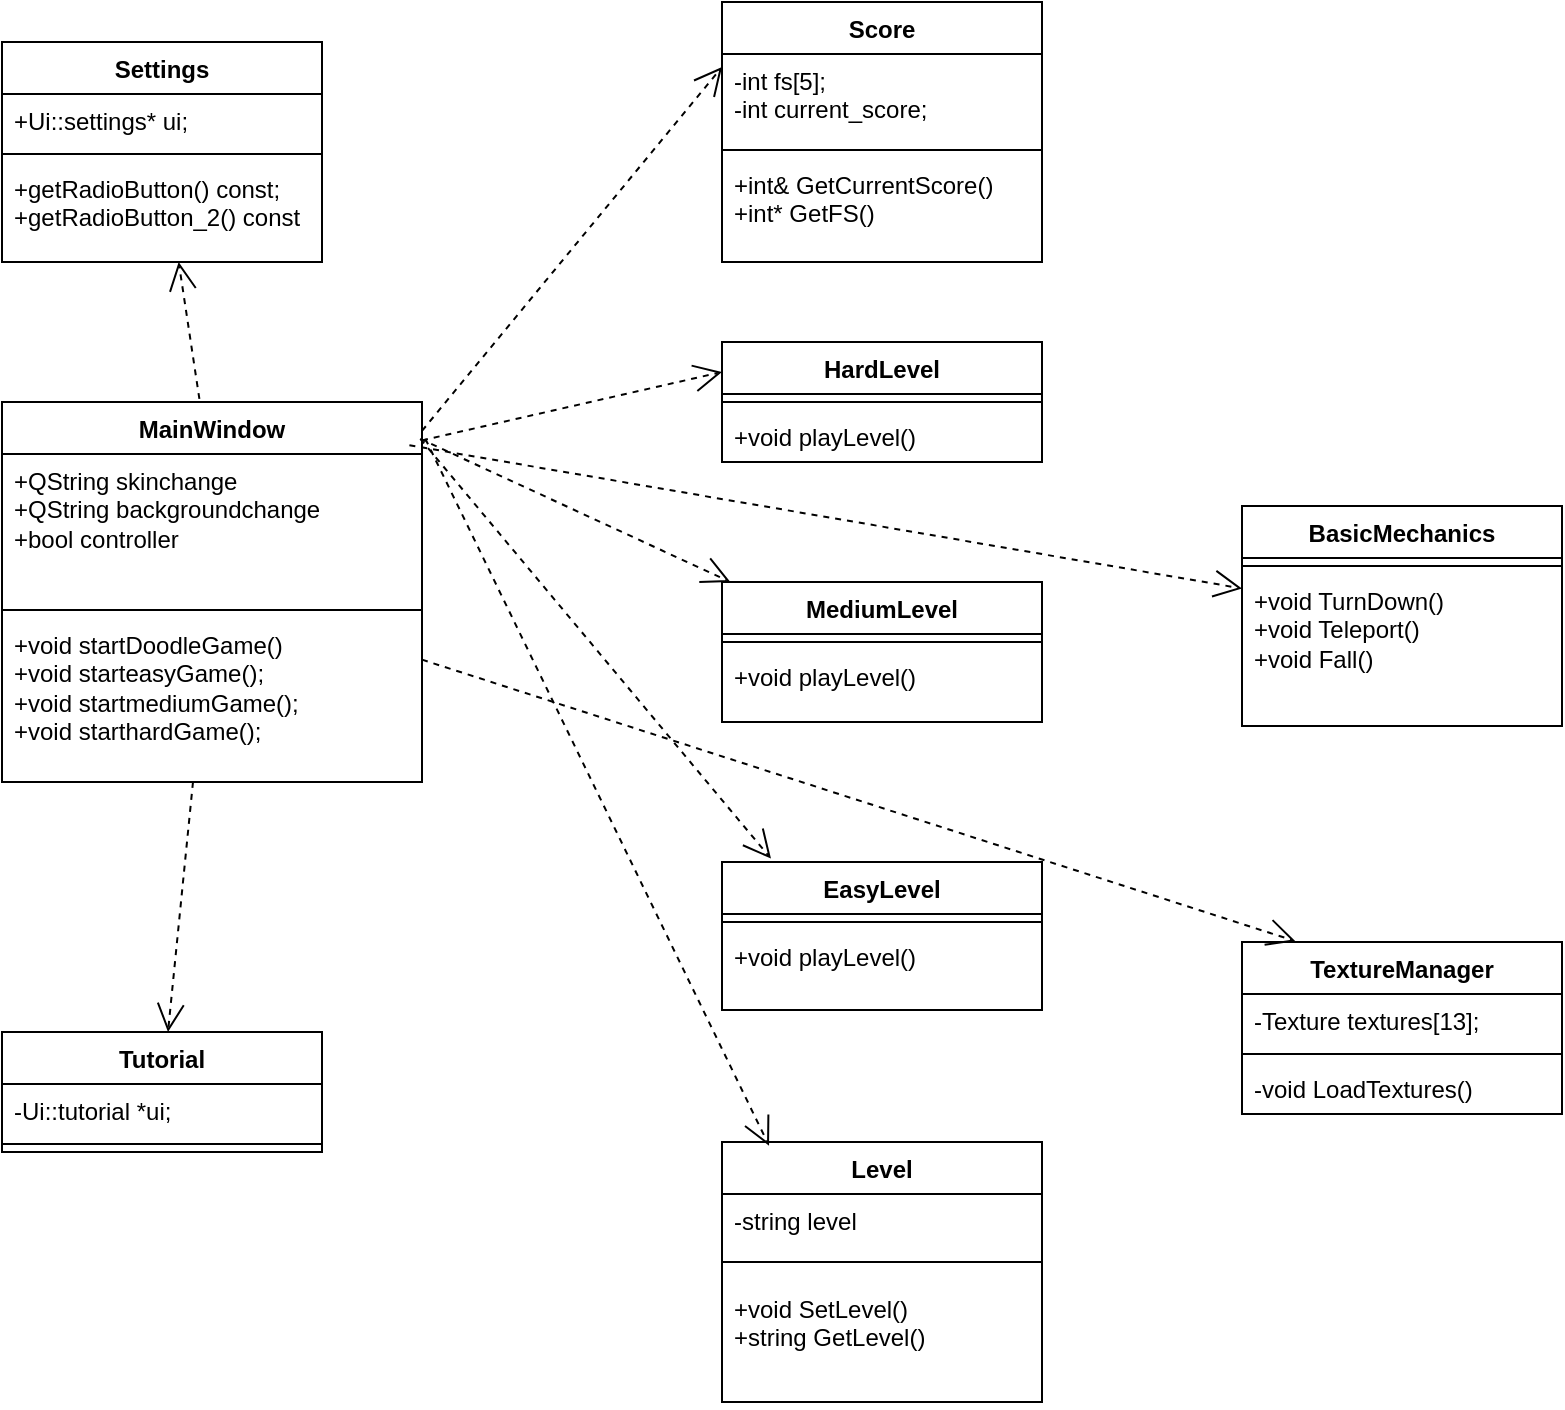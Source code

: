 <mxfile version="23.1.6" type="device">
  <diagram name="Сторінка-1" id="fhrWHgtsgEICmLfOh0h-">
    <mxGraphModel dx="1226" dy="742" grid="1" gridSize="10" guides="1" tooltips="1" connect="1" arrows="1" fold="1" page="1" pageScale="1" pageWidth="827" pageHeight="1169" math="0" shadow="0">
      <root>
        <mxCell id="0" />
        <mxCell id="1" parent="0" />
        <mxCell id="ECvIYYzI3fATd54jcmxr-6" value="Tutorial" style="swimlane;fontStyle=1;align=center;verticalAlign=top;childLayout=stackLayout;horizontal=1;startSize=26;horizontalStack=0;resizeParent=1;resizeParentMax=0;resizeLast=0;collapsible=1;marginBottom=0;whiteSpace=wrap;html=1;" vertex="1" parent="1">
          <mxGeometry y="525" width="160" height="60" as="geometry" />
        </mxCell>
        <mxCell id="ECvIYYzI3fATd54jcmxr-7" value="-Ui::tutorial *ui;" style="text;strokeColor=none;fillColor=none;align=left;verticalAlign=top;spacingLeft=4;spacingRight=4;overflow=hidden;rotatable=0;points=[[0,0.5],[1,0.5]];portConstraint=eastwest;whiteSpace=wrap;html=1;" vertex="1" parent="ECvIYYzI3fATd54jcmxr-6">
          <mxGeometry y="26" width="160" height="26" as="geometry" />
        </mxCell>
        <mxCell id="ECvIYYzI3fATd54jcmxr-8" value="" style="line;strokeWidth=1;fillColor=none;align=left;verticalAlign=middle;spacingTop=-1;spacingLeft=3;spacingRight=3;rotatable=0;labelPosition=right;points=[];portConstraint=eastwest;strokeColor=inherit;" vertex="1" parent="ECvIYYzI3fATd54jcmxr-6">
          <mxGeometry y="52" width="160" height="8" as="geometry" />
        </mxCell>
        <mxCell id="ECvIYYzI3fATd54jcmxr-10" value="MainWindow" style="swimlane;fontStyle=1;align=center;verticalAlign=top;childLayout=stackLayout;horizontal=1;startSize=26;horizontalStack=0;resizeParent=1;resizeParentMax=0;resizeLast=0;collapsible=1;marginBottom=0;whiteSpace=wrap;html=1;" vertex="1" parent="1">
          <mxGeometry y="210" width="210" height="190" as="geometry">
            <mxRectangle x="174" y="210" width="110" height="30" as="alternateBounds" />
          </mxGeometry>
        </mxCell>
        <mxCell id="ECvIYYzI3fATd54jcmxr-11" value="+QString skinchange&lt;br&gt;+QString backgroundchange&lt;br&gt;+bool controller" style="text;strokeColor=none;fillColor=none;align=left;verticalAlign=top;spacingLeft=4;spacingRight=4;overflow=hidden;rotatable=0;points=[[0,0.5],[1,0.5]];portConstraint=eastwest;whiteSpace=wrap;html=1;" vertex="1" parent="ECvIYYzI3fATd54jcmxr-10">
          <mxGeometry y="26" width="210" height="74" as="geometry" />
        </mxCell>
        <mxCell id="ECvIYYzI3fATd54jcmxr-12" value="" style="line;strokeWidth=1;fillColor=none;align=left;verticalAlign=middle;spacingTop=-1;spacingLeft=3;spacingRight=3;rotatable=0;labelPosition=right;points=[];portConstraint=eastwest;strokeColor=inherit;" vertex="1" parent="ECvIYYzI3fATd54jcmxr-10">
          <mxGeometry y="100" width="210" height="8" as="geometry" />
        </mxCell>
        <mxCell id="ECvIYYzI3fATd54jcmxr-13" value="+void startDoodleGame()&lt;br&gt;+void starteasyGame();&lt;div&gt;+void startmediumGame();&lt;/div&gt;&lt;div&gt;+void starthardGame();&lt;/div&gt;" style="text;strokeColor=none;fillColor=none;align=left;verticalAlign=top;spacingLeft=4;spacingRight=4;overflow=hidden;rotatable=0;points=[[0,0.5],[1,0.5]];portConstraint=eastwest;whiteSpace=wrap;html=1;" vertex="1" parent="ECvIYYzI3fATd54jcmxr-10">
          <mxGeometry y="108" width="210" height="82" as="geometry" />
        </mxCell>
        <mxCell id="ECvIYYzI3fATd54jcmxr-14" value="Settings&lt;div&gt;&lt;br/&gt;&lt;/div&gt;" style="swimlane;fontStyle=1;align=center;verticalAlign=top;childLayout=stackLayout;horizontal=1;startSize=26;horizontalStack=0;resizeParent=1;resizeParentMax=0;resizeLast=0;collapsible=1;marginBottom=0;whiteSpace=wrap;html=1;" vertex="1" parent="1">
          <mxGeometry y="30" width="160" height="110" as="geometry" />
        </mxCell>
        <mxCell id="ECvIYYzI3fATd54jcmxr-15" value="+Ui::settings* ui;" style="text;strokeColor=none;fillColor=none;align=left;verticalAlign=top;spacingLeft=4;spacingRight=4;overflow=hidden;rotatable=0;points=[[0,0.5],[1,0.5]];portConstraint=eastwest;whiteSpace=wrap;html=1;" vertex="1" parent="ECvIYYzI3fATd54jcmxr-14">
          <mxGeometry y="26" width="160" height="26" as="geometry" />
        </mxCell>
        <mxCell id="ECvIYYzI3fATd54jcmxr-16" value="" style="line;strokeWidth=1;fillColor=none;align=left;verticalAlign=middle;spacingTop=-1;spacingLeft=3;spacingRight=3;rotatable=0;labelPosition=right;points=[];portConstraint=eastwest;strokeColor=inherit;" vertex="1" parent="ECvIYYzI3fATd54jcmxr-14">
          <mxGeometry y="52" width="160" height="8" as="geometry" />
        </mxCell>
        <mxCell id="ECvIYYzI3fATd54jcmxr-17" value="+getRadioButton() const;&lt;br&gt;+getRadioButton_2() const" style="text;strokeColor=none;fillColor=none;align=left;verticalAlign=top;spacingLeft=4;spacingRight=4;overflow=hidden;rotatable=0;points=[[0,0.5],[1,0.5]];portConstraint=eastwest;whiteSpace=wrap;html=1;" vertex="1" parent="ECvIYYzI3fATd54jcmxr-14">
          <mxGeometry y="60" width="160" height="50" as="geometry" />
        </mxCell>
        <mxCell id="ECvIYYzI3fATd54jcmxr-20" value="Score" style="swimlane;fontStyle=1;align=center;verticalAlign=top;childLayout=stackLayout;horizontal=1;startSize=26;horizontalStack=0;resizeParent=1;resizeParentMax=0;resizeLast=0;collapsible=1;marginBottom=0;whiteSpace=wrap;html=1;" vertex="1" parent="1">
          <mxGeometry x="360" y="10" width="160" height="130" as="geometry" />
        </mxCell>
        <mxCell id="ECvIYYzI3fATd54jcmxr-21" value="-int fs[5];&lt;br&gt;-int current_score;" style="text;strokeColor=none;fillColor=none;align=left;verticalAlign=top;spacingLeft=4;spacingRight=4;overflow=hidden;rotatable=0;points=[[0,0.5],[1,0.5]];portConstraint=eastwest;whiteSpace=wrap;html=1;" vertex="1" parent="ECvIYYzI3fATd54jcmxr-20">
          <mxGeometry y="26" width="160" height="44" as="geometry" />
        </mxCell>
        <mxCell id="ECvIYYzI3fATd54jcmxr-22" value="" style="line;strokeWidth=1;fillColor=none;align=left;verticalAlign=middle;spacingTop=-1;spacingLeft=3;spacingRight=3;rotatable=0;labelPosition=right;points=[];portConstraint=eastwest;strokeColor=inherit;" vertex="1" parent="ECvIYYzI3fATd54jcmxr-20">
          <mxGeometry y="70" width="160" height="8" as="geometry" />
        </mxCell>
        <mxCell id="ECvIYYzI3fATd54jcmxr-23" value="+int&amp;amp; GetCurrentScore()&lt;br&gt;+int* GetFS()" style="text;strokeColor=none;fillColor=none;align=left;verticalAlign=top;spacingLeft=4;spacingRight=4;overflow=hidden;rotatable=0;points=[[0,0.5],[1,0.5]];portConstraint=eastwest;whiteSpace=wrap;html=1;" vertex="1" parent="ECvIYYzI3fATd54jcmxr-20">
          <mxGeometry y="78" width="160" height="52" as="geometry" />
        </mxCell>
        <mxCell id="ECvIYYzI3fATd54jcmxr-24" value="HardLevel" style="swimlane;fontStyle=1;align=center;verticalAlign=top;childLayout=stackLayout;horizontal=1;startSize=26;horizontalStack=0;resizeParent=1;resizeParentMax=0;resizeLast=0;collapsible=1;marginBottom=0;whiteSpace=wrap;html=1;" vertex="1" parent="1">
          <mxGeometry x="360" y="180" width="160" height="60" as="geometry" />
        </mxCell>
        <mxCell id="ECvIYYzI3fATd54jcmxr-26" value="" style="line;strokeWidth=1;fillColor=none;align=left;verticalAlign=middle;spacingTop=-1;spacingLeft=3;spacingRight=3;rotatable=0;labelPosition=right;points=[];portConstraint=eastwest;strokeColor=inherit;" vertex="1" parent="ECvIYYzI3fATd54jcmxr-24">
          <mxGeometry y="26" width="160" height="8" as="geometry" />
        </mxCell>
        <mxCell id="ECvIYYzI3fATd54jcmxr-27" value="+void playLevel()" style="text;strokeColor=none;fillColor=none;align=left;verticalAlign=top;spacingLeft=4;spacingRight=4;overflow=hidden;rotatable=0;points=[[0,0.5],[1,0.5]];portConstraint=eastwest;whiteSpace=wrap;html=1;" vertex="1" parent="ECvIYYzI3fATd54jcmxr-24">
          <mxGeometry y="34" width="160" height="26" as="geometry" />
        </mxCell>
        <mxCell id="ECvIYYzI3fATd54jcmxr-28" value="MediumLevel" style="swimlane;fontStyle=1;align=center;verticalAlign=top;childLayout=stackLayout;horizontal=1;startSize=26;horizontalStack=0;resizeParent=1;resizeParentMax=0;resizeLast=0;collapsible=1;marginBottom=0;whiteSpace=wrap;html=1;" vertex="1" parent="1">
          <mxGeometry x="360" y="300" width="160" height="70" as="geometry" />
        </mxCell>
        <mxCell id="ECvIYYzI3fATd54jcmxr-30" value="" style="line;strokeWidth=1;fillColor=none;align=left;verticalAlign=middle;spacingTop=-1;spacingLeft=3;spacingRight=3;rotatable=0;labelPosition=right;points=[];portConstraint=eastwest;strokeColor=inherit;" vertex="1" parent="ECvIYYzI3fATd54jcmxr-28">
          <mxGeometry y="26" width="160" height="8" as="geometry" />
        </mxCell>
        <mxCell id="ECvIYYzI3fATd54jcmxr-31" value="+void playLevel()" style="text;strokeColor=none;fillColor=none;align=left;verticalAlign=top;spacingLeft=4;spacingRight=4;overflow=hidden;rotatable=0;points=[[0,0.5],[1,0.5]];portConstraint=eastwest;whiteSpace=wrap;html=1;" vertex="1" parent="ECvIYYzI3fATd54jcmxr-28">
          <mxGeometry y="34" width="160" height="36" as="geometry" />
        </mxCell>
        <mxCell id="ECvIYYzI3fATd54jcmxr-32" value="EasyLevel" style="swimlane;fontStyle=1;align=center;verticalAlign=top;childLayout=stackLayout;horizontal=1;startSize=26;horizontalStack=0;resizeParent=1;resizeParentMax=0;resizeLast=0;collapsible=1;marginBottom=0;whiteSpace=wrap;html=1;" vertex="1" parent="1">
          <mxGeometry x="360" y="440" width="160" height="74" as="geometry" />
        </mxCell>
        <mxCell id="ECvIYYzI3fATd54jcmxr-34" value="" style="line;strokeWidth=1;fillColor=none;align=left;verticalAlign=middle;spacingTop=-1;spacingLeft=3;spacingRight=3;rotatable=0;labelPosition=right;points=[];portConstraint=eastwest;strokeColor=inherit;" vertex="1" parent="ECvIYYzI3fATd54jcmxr-32">
          <mxGeometry y="26" width="160" height="8" as="geometry" />
        </mxCell>
        <mxCell id="ECvIYYzI3fATd54jcmxr-35" value="+void playLevel()" style="text;strokeColor=none;fillColor=none;align=left;verticalAlign=top;spacingLeft=4;spacingRight=4;overflow=hidden;rotatable=0;points=[[0,0.5],[1,0.5]];portConstraint=eastwest;whiteSpace=wrap;html=1;" vertex="1" parent="ECvIYYzI3fATd54jcmxr-32">
          <mxGeometry y="34" width="160" height="40" as="geometry" />
        </mxCell>
        <mxCell id="ECvIYYzI3fATd54jcmxr-36" value="Level" style="swimlane;fontStyle=1;align=center;verticalAlign=top;childLayout=stackLayout;horizontal=1;startSize=26;horizontalStack=0;resizeParent=1;resizeParentMax=0;resizeLast=0;collapsible=1;marginBottom=0;whiteSpace=wrap;html=1;" vertex="1" parent="1">
          <mxGeometry x="360" y="580" width="160" height="130" as="geometry" />
        </mxCell>
        <mxCell id="ECvIYYzI3fATd54jcmxr-37" value="-string level" style="text;strokeColor=none;fillColor=none;align=left;verticalAlign=top;spacingLeft=4;spacingRight=4;overflow=hidden;rotatable=0;points=[[0,0.5],[1,0.5]];portConstraint=eastwest;whiteSpace=wrap;html=1;" vertex="1" parent="ECvIYYzI3fATd54jcmxr-36">
          <mxGeometry y="26" width="160" height="24" as="geometry" />
        </mxCell>
        <mxCell id="ECvIYYzI3fATd54jcmxr-38" value="" style="line;strokeWidth=1;fillColor=none;align=left;verticalAlign=middle;spacingTop=-1;spacingLeft=3;spacingRight=3;rotatable=0;labelPosition=right;points=[];portConstraint=eastwest;strokeColor=inherit;" vertex="1" parent="ECvIYYzI3fATd54jcmxr-36">
          <mxGeometry y="50" width="160" height="20" as="geometry" />
        </mxCell>
        <mxCell id="ECvIYYzI3fATd54jcmxr-39" value="+void SetLevel()&lt;br style=&quot;border-color: var(--border-color);&quot;&gt;+string GetLevel()" style="text;strokeColor=none;fillColor=none;align=left;verticalAlign=top;spacingLeft=4;spacingRight=4;overflow=hidden;rotatable=0;points=[[0,0.5],[1,0.5]];portConstraint=eastwest;whiteSpace=wrap;html=1;" vertex="1" parent="ECvIYYzI3fATd54jcmxr-36">
          <mxGeometry y="70" width="160" height="60" as="geometry" />
        </mxCell>
        <mxCell id="ECvIYYzI3fATd54jcmxr-44" value="" style="endArrow=open;endSize=12;dashed=1;html=1;rounded=0;exitX=0.47;exitY=-0.008;exitDx=0;exitDy=0;exitPerimeter=0;" edge="1" parent="1" source="ECvIYYzI3fATd54jcmxr-10" target="ECvIYYzI3fATd54jcmxr-14">
          <mxGeometry width="160" relative="1" as="geometry">
            <mxPoint x="330" y="230" as="sourcePoint" />
            <mxPoint x="490" y="230" as="targetPoint" />
          </mxGeometry>
        </mxCell>
        <mxCell id="ECvIYYzI3fATd54jcmxr-45" value="" style="endArrow=open;endSize=12;dashed=1;html=1;rounded=0;" edge="1" parent="1" source="ECvIYYzI3fATd54jcmxr-10" target="ECvIYYzI3fATd54jcmxr-6">
          <mxGeometry width="160" relative="1" as="geometry">
            <mxPoint x="109" y="218" as="sourcePoint" />
            <mxPoint x="98" y="150" as="targetPoint" />
          </mxGeometry>
        </mxCell>
        <mxCell id="ECvIYYzI3fATd54jcmxr-46" value="" style="endArrow=open;endSize=12;dashed=1;html=1;rounded=0;exitX=1;exitY=0.076;exitDx=0;exitDy=0;exitPerimeter=0;entryX=0;entryY=0.25;entryDx=0;entryDy=0;" edge="1" parent="1" source="ECvIYYzI3fATd54jcmxr-10" target="ECvIYYzI3fATd54jcmxr-20">
          <mxGeometry width="160" relative="1" as="geometry">
            <mxPoint x="330" y="330" as="sourcePoint" />
            <mxPoint x="490" y="330" as="targetPoint" />
          </mxGeometry>
        </mxCell>
        <mxCell id="ECvIYYzI3fATd54jcmxr-47" value="" style="endArrow=open;endSize=12;dashed=1;html=1;rounded=0;exitX=1;exitY=0.101;exitDx=0;exitDy=0;exitPerimeter=0;entryX=0;entryY=0.25;entryDx=0;entryDy=0;" edge="1" parent="1" source="ECvIYYzI3fATd54jcmxr-10" target="ECvIYYzI3fATd54jcmxr-24">
          <mxGeometry width="160" relative="1" as="geometry">
            <mxPoint x="330" y="330" as="sourcePoint" />
            <mxPoint x="490" y="330" as="targetPoint" />
          </mxGeometry>
        </mxCell>
        <mxCell id="ECvIYYzI3fATd54jcmxr-48" value="" style="endArrow=open;endSize=12;dashed=1;html=1;rounded=0;exitX=0.996;exitY=0.097;exitDx=0;exitDy=0;exitPerimeter=0;" edge="1" parent="1" source="ECvIYYzI3fATd54jcmxr-10" target="ECvIYYzI3fATd54jcmxr-28">
          <mxGeometry width="160" relative="1" as="geometry">
            <mxPoint x="330" y="330" as="sourcePoint" />
            <mxPoint x="490" y="330" as="targetPoint" />
          </mxGeometry>
        </mxCell>
        <mxCell id="ECvIYYzI3fATd54jcmxr-49" value="" style="endArrow=open;endSize=12;dashed=1;html=1;rounded=0;exitX=0.996;exitY=0.097;exitDx=0;exitDy=0;exitPerimeter=0;entryX=0.153;entryY=-0.023;entryDx=0;entryDy=0;entryPerimeter=0;" edge="1" parent="1" source="ECvIYYzI3fATd54jcmxr-10" target="ECvIYYzI3fATd54jcmxr-32">
          <mxGeometry width="160" relative="1" as="geometry">
            <mxPoint x="330" y="330" as="sourcePoint" />
            <mxPoint x="490" y="330" as="targetPoint" />
          </mxGeometry>
        </mxCell>
        <mxCell id="ECvIYYzI3fATd54jcmxr-50" value="" style="endArrow=open;endSize=12;dashed=1;html=1;rounded=0;exitX=1.008;exitY=0.097;exitDx=0;exitDy=0;exitPerimeter=0;entryX=0.147;entryY=0.014;entryDx=0;entryDy=0;entryPerimeter=0;" edge="1" parent="1" source="ECvIYYzI3fATd54jcmxr-10" target="ECvIYYzI3fATd54jcmxr-36">
          <mxGeometry width="160" relative="1" as="geometry">
            <mxPoint x="330" y="330" as="sourcePoint" />
            <mxPoint x="490" y="330" as="targetPoint" />
          </mxGeometry>
        </mxCell>
        <mxCell id="ECvIYYzI3fATd54jcmxr-51" value="TextureManager" style="swimlane;fontStyle=1;align=center;verticalAlign=top;childLayout=stackLayout;horizontal=1;startSize=26;horizontalStack=0;resizeParent=1;resizeParentMax=0;resizeLast=0;collapsible=1;marginBottom=0;whiteSpace=wrap;html=1;" vertex="1" parent="1">
          <mxGeometry x="620" y="480" width="160" height="86" as="geometry" />
        </mxCell>
        <mxCell id="ECvIYYzI3fATd54jcmxr-52" value="-Texture textures[13];" style="text;strokeColor=none;fillColor=none;align=left;verticalAlign=top;spacingLeft=4;spacingRight=4;overflow=hidden;rotatable=0;points=[[0,0.5],[1,0.5]];portConstraint=eastwest;whiteSpace=wrap;html=1;" vertex="1" parent="ECvIYYzI3fATd54jcmxr-51">
          <mxGeometry y="26" width="160" height="26" as="geometry" />
        </mxCell>
        <mxCell id="ECvIYYzI3fATd54jcmxr-53" value="" style="line;strokeWidth=1;fillColor=none;align=left;verticalAlign=middle;spacingTop=-1;spacingLeft=3;spacingRight=3;rotatable=0;labelPosition=right;points=[];portConstraint=eastwest;strokeColor=inherit;" vertex="1" parent="ECvIYYzI3fATd54jcmxr-51">
          <mxGeometry y="52" width="160" height="8" as="geometry" />
        </mxCell>
        <mxCell id="ECvIYYzI3fATd54jcmxr-54" value="-void LoadTextures()" style="text;strokeColor=none;fillColor=none;align=left;verticalAlign=top;spacingLeft=4;spacingRight=4;overflow=hidden;rotatable=0;points=[[0,0.5],[1,0.5]];portConstraint=eastwest;whiteSpace=wrap;html=1;" vertex="1" parent="ECvIYYzI3fATd54jcmxr-51">
          <mxGeometry y="60" width="160" height="26" as="geometry" />
        </mxCell>
        <mxCell id="ECvIYYzI3fATd54jcmxr-55" value="BasicMechanics" style="swimlane;fontStyle=1;align=center;verticalAlign=top;childLayout=stackLayout;horizontal=1;startSize=26;horizontalStack=0;resizeParent=1;resizeParentMax=0;resizeLast=0;collapsible=1;marginBottom=0;whiteSpace=wrap;html=1;" vertex="1" parent="1">
          <mxGeometry x="620" y="262" width="160" height="110" as="geometry" />
        </mxCell>
        <mxCell id="ECvIYYzI3fATd54jcmxr-57" value="" style="line;strokeWidth=1;fillColor=none;align=left;verticalAlign=middle;spacingTop=-1;spacingLeft=3;spacingRight=3;rotatable=0;labelPosition=right;points=[];portConstraint=eastwest;strokeColor=inherit;" vertex="1" parent="ECvIYYzI3fATd54jcmxr-55">
          <mxGeometry y="26" width="160" height="8" as="geometry" />
        </mxCell>
        <mxCell id="ECvIYYzI3fATd54jcmxr-58" value="+void TurnDown()&lt;br&gt;+void Teleport()&lt;br&gt;+void Fall()" style="text;strokeColor=none;fillColor=none;align=left;verticalAlign=top;spacingLeft=4;spacingRight=4;overflow=hidden;rotatable=0;points=[[0,0.5],[1,0.5]];portConstraint=eastwest;whiteSpace=wrap;html=1;" vertex="1" parent="ECvIYYzI3fATd54jcmxr-55">
          <mxGeometry y="34" width="160" height="76" as="geometry" />
        </mxCell>
        <mxCell id="ECvIYYzI3fATd54jcmxr-59" value="" style="endArrow=open;endSize=12;dashed=1;html=1;rounded=0;exitX=0.97;exitY=-0.059;exitDx=0;exitDy=0;exitPerimeter=0;" edge="1" parent="1" source="ECvIYYzI3fATd54jcmxr-11" target="ECvIYYzI3fATd54jcmxr-55">
          <mxGeometry width="160" relative="1" as="geometry">
            <mxPoint x="219" y="238" as="sourcePoint" />
            <mxPoint x="394" y="468" as="targetPoint" />
          </mxGeometry>
        </mxCell>
        <mxCell id="ECvIYYzI3fATd54jcmxr-60" value="" style="endArrow=open;endSize=12;dashed=1;html=1;rounded=0;entryX=0.167;entryY=-0.005;entryDx=0;entryDy=0;entryPerimeter=0;" edge="1" parent="1" source="ECvIYYzI3fATd54jcmxr-10" target="ECvIYYzI3fATd54jcmxr-51">
          <mxGeometry width="160" relative="1" as="geometry">
            <mxPoint x="229" y="248" as="sourcePoint" />
            <mxPoint x="404" y="478" as="targetPoint" />
          </mxGeometry>
        </mxCell>
      </root>
    </mxGraphModel>
  </diagram>
</mxfile>
